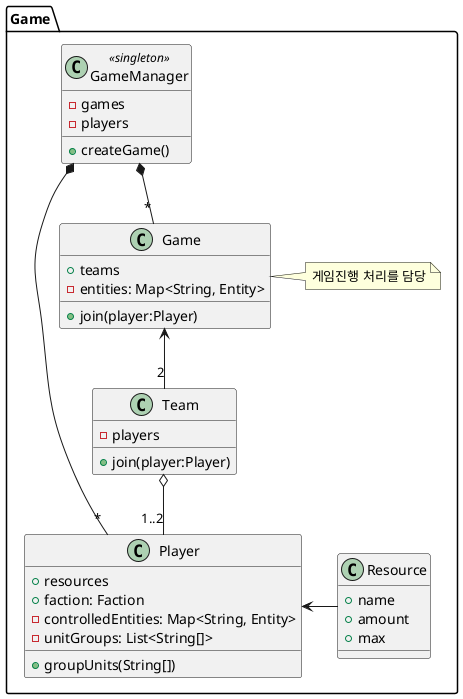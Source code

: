 # game init
    - players number
    - select species
    - select match option (n:n)

# play game
    1. select species 1
    2. 1:1, 2:2 -> can available optional


# common status
    1. hp
    2. name
    3. price

# Species
    1. Terran
        1) Unit
            (1) Bionic
                - Marine, Medic,
                * Medic -> unattackable, healable for Bionic / scv also available
            (2) Mechanic
                - Tank, Vulture, Scv,
                * scv -> digging resource, fix mechanic(Tank, Vulture, scv)
        2) Structure

    2. Zerg
        1) Unit
            (1) Bionic
                - Zergling, Hydra
                - structure
                * unhealable from Medic
                * auto heal
        2) Structure
            * unhealable from Medic

    3. Protoss
        * adding protect shield
        1) Unit
            (1) Bionic
                - Zealot
                * healable from Medic
            (2) Mechanic
                - Dragun
        2) Structure


# control Unit
    1. base control (Unit only)
        - attack
        - move

        1) single unit

        2) unit grouping
            - maximum 10 unit
            - only Unit
            - attachable
            - move

@startuml
top to bottom direction
package "Game" {
    GameManager *-- "*" Game
    GameManager *-- "*" Player

    Game <-- "2" Team
    Team o-- "1..2" Player

    Player <- Resource
    class Game {
        +teams
        -entities: Map<String, Entity>
        +join(player:Player)
    }
    class Player {
        +resources
        +faction: Faction
        -controlledEntities: Map<String, Entity>
        -unitGroups: List<String[]>
        +groupUnits(String[])
    }

    note right of Game
        게임진행 처리를 담당
    end note
    class Resource {
        +name
        +amount
        +max
    }
    class Team {
        -players
        +join(player:Player)
    }
    class GameManager <<singleton>> {
        -games
        -players
        +createGame()
    }
}

@enduml

@startuml
package Action {
    interface Action {
        +target: Entity
        {abstract}execute()
    }
    abstract class Mover implements Action{
        +coordinates: Pair<Float, Float>
    }
    abstract class Attacker implements Action {

    }
    abstract class Healer implements Action{
    }
    abstract class Miner implements Action{
    }
    abstract class Repairer implements Action {
    }

    class CombinedAction extends Action {
        -steps: Iterable<Action>
        +execute()
    }
    class Walk extends Mover {
        +execute()
    }
    class RangedAttack extends Attacker {
        +execute()
        -attack()
    }
    class Mine extends Miner {
        +execute()
        -mine(amount:Int)
    }
    class Heal extends Healer {
        +execute()
        -heal(amount:Int)
        -isHealable(target:Entity): Bool
    }
    class Repair extends Repairer {
        +execute()
        -repair(amount:Int)
        -isRepairable(target:Entity): Bool
    }
}
@enduml

@startuml

interface Repairable

Structures.Structure -[hidden]d- Core.Entity
Core.Shield -[hidden]down- Units.Unit
' structure, Unit
package "Core" {
    Entity o-down- Vitality
    abstract class Entity {
        +name: String
        +cost: Resource[]
        +faction: Faction
        +vitality: Vitality
        +possibleActions: Set<Action>
    }


    interface Shielded {
    }

    interface AutoHealed {
        recover()
    }

    abstract class Vitality {
        +value
        +max
        {abstract}takeDamage(amount:Int))
    }
    class BasicHp extends Vitality  {
        +takeDamage(amount:Int))
    }

    class AutoHealedHp extends BasicHp implements AutoHealed  {
        -recover()
    }
    class ShieldedHp extends BasicHp implements Shielded {
        +takeDamage(amount:Int)
        -shield: Shield
        -handleDamage(amount:Int)
    }

    class Shield extends AutoHealedHp
    ShieldedHp +- Shield

    enum Faction {
     Terran, Zerg, Protoss
    }
    Entity <- Faction
}



package "Structures" {
    abstract class Structure extends Core.Entity

    package "Terran" {
        abstract class TerranStructure extends Structures.Structure implements .Repairable
        TerranStructure *-- BasicHp
        class CommandCenter extends TerranStructure
    }

    package "Zerg" {
        abstract class ZergStructure extends Structures.Structure
        ZergStructure*-- AutoHealedHp
        class Hachery extends ZergStructure
    }

    package "Protoss" {
        abstract class ProtossStucture extends Structures.Structure
        ProtossStucture*-- ShieldedHp
        class Nexus extends ProtossStucture
    }
}

package "Units" {
    interface Healable
    abstract class Unit extends Core.Entity {
        -movingBehavior: Mover
        +move
    }

    abstract class Mechanic extends Unit implements .Repairable
    abstract class Bionic extends Unit implements Healable

    package "Terran" {
        package "Bionic" {
            class Medic extends Units.Bionic {
                -healBehavior: Healer
                +Medic(hp:BasicHp)
            }
            class Marine extends Units.Bionic {
                -attackBehavior: Attacker
                +Marine(hp:BasicHp)
            }
        }
        package "Mechanic" {
            class Vulture extends Units.Mechanic {
                -attackBehavior: Attacker
                +Vulture(hp:BasicHp)
            }
            class Tank extends Units.Mechanic {
                -attackBehavior: Attacker
                +Tank(hp:BasicHp)
            }
            class Scv extends Units.Mechanic implements Units.Healable{
                -attackBehavior: Attacker
                -repairBehavior: Repairer
                +Scv(hp:BasicHp)
           }
        }
    }

    package "Protoss" {
        class Zealot extends Units.Bionic {
            -attackBehavior: Attacker
            +Zealot(hp:ShieldedHp)
        }
        class Dragoon extends Units.Mechanic{
            -attackBehavior: Attacker
            +Dragoon(hp:ShieldedHp)
       }

    }

    package "Zerg" {
        class Zergling extends Units.Bionic {
            -attackBehavior: Attacker
            +Zergling(hp:AutoHealedHp)
        }
        class Hydra extends Units.Bionic {
            -attackBehavior: Attacker
            +Hydra(hp:AutoHealedHp)
        }
    }

}

@enduml
